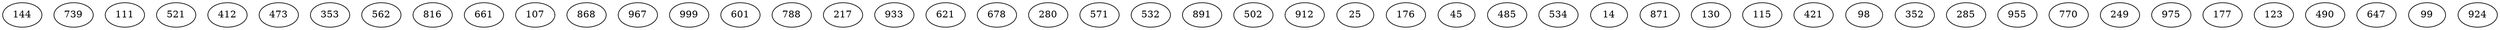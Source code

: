 graph g {
  144;
  739;
  111;
  521;
  412;
  473;
  353;
  562;
  816;
  661;
  107;
  868;
  521;
  967;
  999;
  601;
  788;
  217;
  933;
  621;
  678;
  280;
  571;
  532;
  891;
  502;
  912;
  25;
  176;
  45;
  485;
  534;
  14;
  871;
  130;
  115;
  421;
  98;
  352;
  285;
  955;
  770;
  249;
  975;
  177;
  123;
  490;
  647;
  99;
  924;
}
